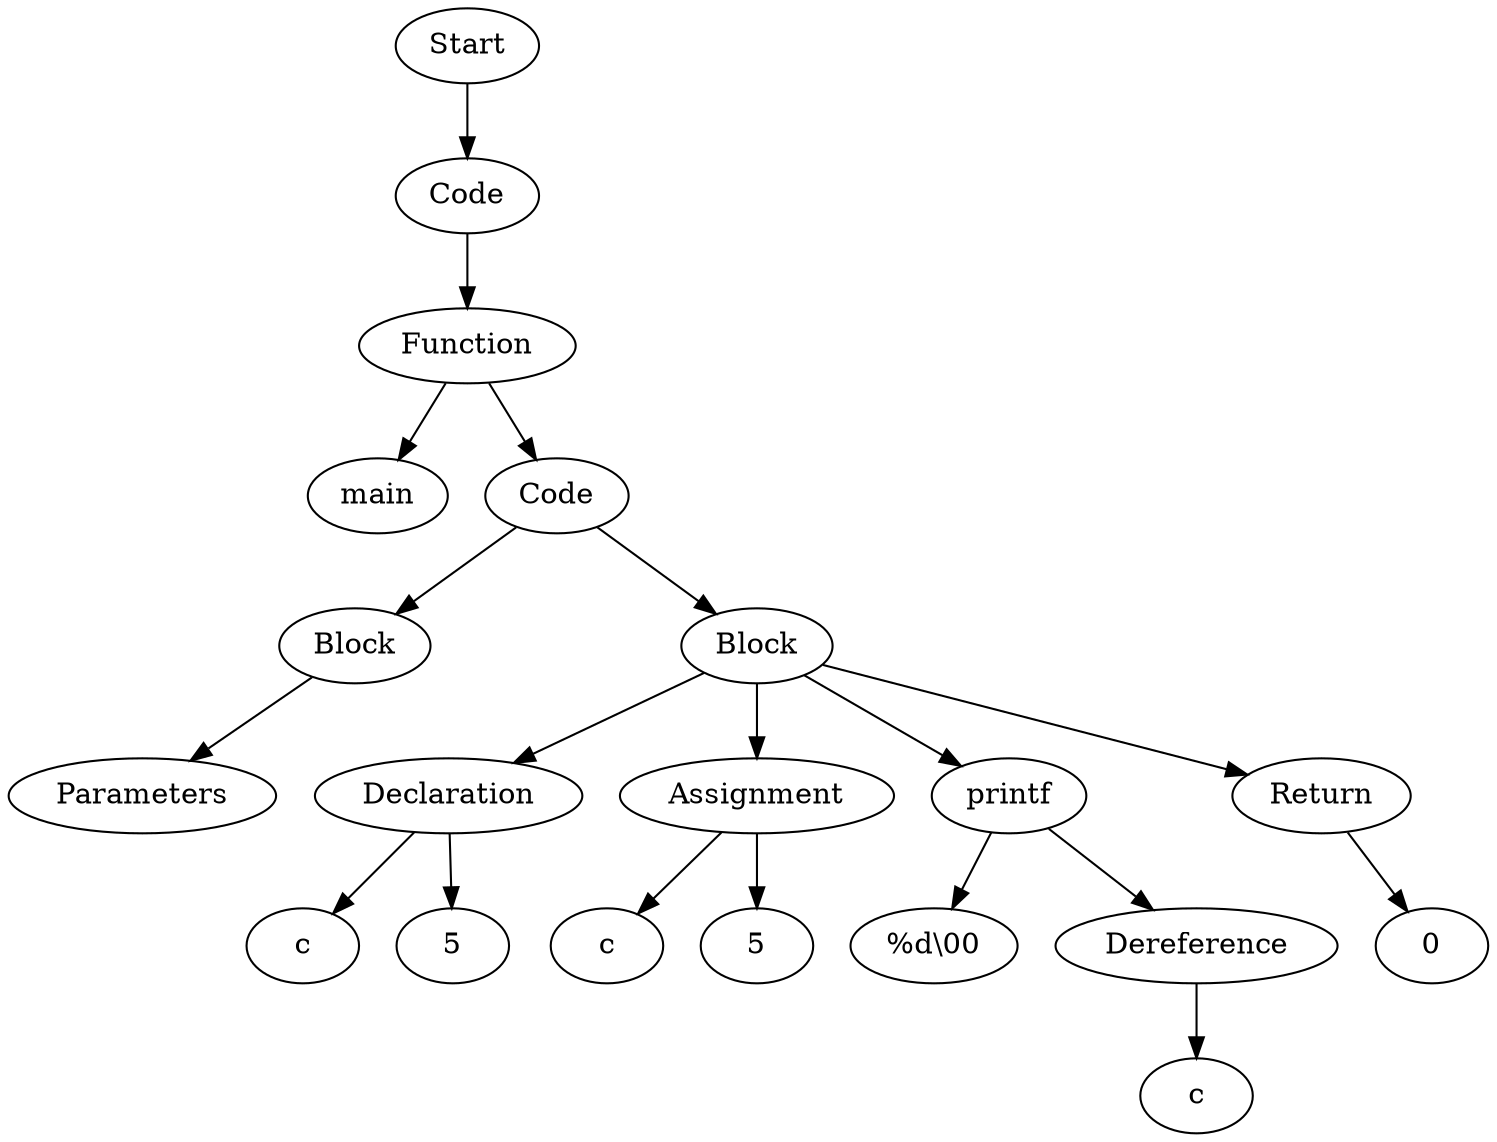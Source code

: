 digraph AST {
  "131770533174128" [label="Start"];
  "131770533174128" -> "131770533172928";
  "131770533172928" [label="Code"];
  "131770533172928" -> "131770533176576";
  "131770533176576" [label="Function"];
  "131770533176576" -> "131770533172352";
  "131770533176576" -> "131770533175136";
  "131770533172352" [label="main"];
  "131770533175136" [label="Code"];
  "131770533175136" -> "131770533182816";
  "131770533175136" -> "131770533172592";
  "131770533182816" [label="Block"];
  "131770533182816" -> "131770533174272";
  "131770533174272" [label="Parameters"];
  "131770533172592" [label="Block"];
  "131770533172592" -> "131770533180800";
  "131770533172592" -> "131770533181424";
  "131770533172592" -> "131770533178592";
  "131770533172592" -> "131770533232704";
  "131770533180800" [label="Declaration"];
  "131770533180800" -> "131770533178400";
  "131770533180800" -> "131770533178688";
  "131770533178400" [label="c"];
  "131770533178688" [label="5"];
  "131770533181424" [label="Assignment"];
  "131770533181424" -> "131770533177008";
  "131770533181424" -> "131770533177104";
  "131770533177008" [label="c"];
  "131770533177104" [label="5"];
  "131770533178592" [label="printf"];
  "131770533178592" -> "131770533174752";
  "131770533178592" -> "131770533177152";
  "131770533174752" [label="%d\\00"];
  "131770533177152" [label="Dereference"];
  "131770533177152" -> "131770533183152";
  "131770533183152" [label="c"];
  "131770533232704" [label="Return"];
  "131770533232704" -> "131770533233424";
  "131770533233424" [label="0"];
}

